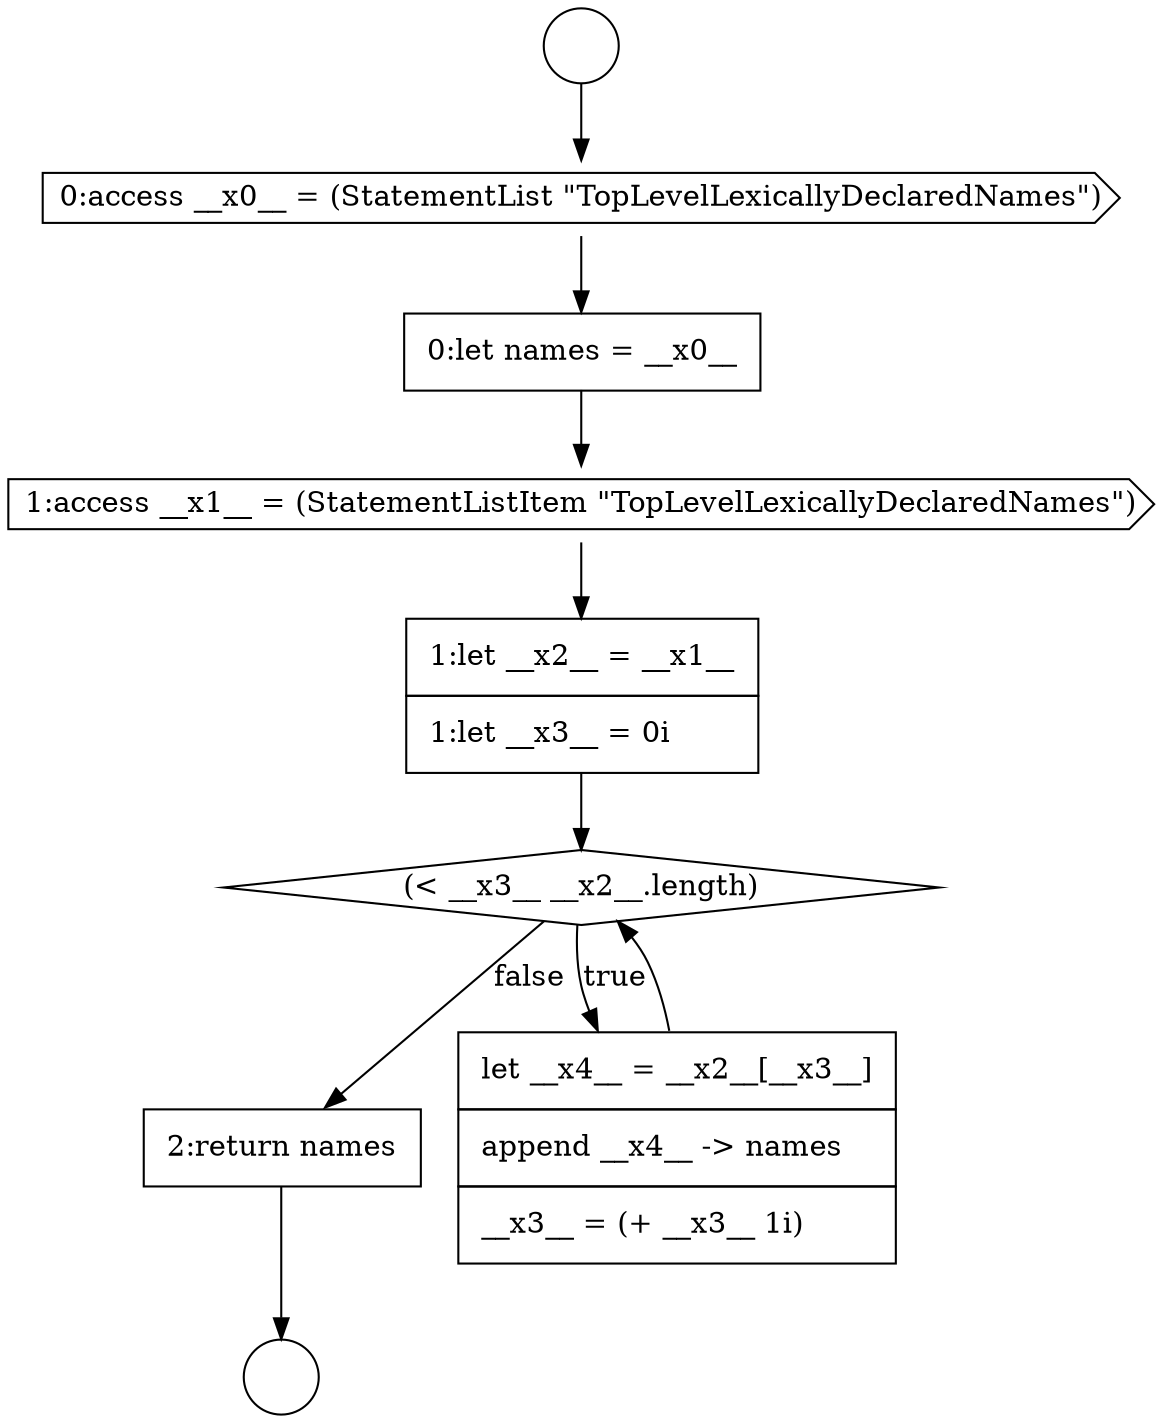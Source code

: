 digraph {
  node5676 [shape=none, margin=0, label=<<font color="black">
    <table border="0" cellborder="1" cellspacing="0" cellpadding="10">
      <tr><td align="left">2:return names</td></tr>
    </table>
  </font>> color="black" fillcolor="white" style=filled]
  node5669 [shape=circle label=" " color="black" fillcolor="white" style=filled]
  node5674 [shape=diamond, label=<<font color="black">(&lt; __x3__ __x2__.length)</font>> color="black" fillcolor="white" style=filled]
  node5670 [shape=cds, label=<<font color="black">0:access __x0__ = (StatementList &quot;TopLevelLexicallyDeclaredNames&quot;)</font>> color="black" fillcolor="white" style=filled]
  node5673 [shape=none, margin=0, label=<<font color="black">
    <table border="0" cellborder="1" cellspacing="0" cellpadding="10">
      <tr><td align="left">1:let __x2__ = __x1__</td></tr>
      <tr><td align="left">1:let __x3__ = 0i</td></tr>
    </table>
  </font>> color="black" fillcolor="white" style=filled]
  node5671 [shape=none, margin=0, label=<<font color="black">
    <table border="0" cellborder="1" cellspacing="0" cellpadding="10">
      <tr><td align="left">0:let names = __x0__</td></tr>
    </table>
  </font>> color="black" fillcolor="white" style=filled]
  node5675 [shape=none, margin=0, label=<<font color="black">
    <table border="0" cellborder="1" cellspacing="0" cellpadding="10">
      <tr><td align="left">let __x4__ = __x2__[__x3__]</td></tr>
      <tr><td align="left">append __x4__ -&gt; names</td></tr>
      <tr><td align="left">__x3__ = (+ __x3__ 1i)</td></tr>
    </table>
  </font>> color="black" fillcolor="white" style=filled]
  node5672 [shape=cds, label=<<font color="black">1:access __x1__ = (StatementListItem &quot;TopLevelLexicallyDeclaredNames&quot;)</font>> color="black" fillcolor="white" style=filled]
  node5668 [shape=circle label=" " color="black" fillcolor="white" style=filled]
  node5668 -> node5670 [ color="black"]
  node5670 -> node5671 [ color="black"]
  node5672 -> node5673 [ color="black"]
  node5676 -> node5669 [ color="black"]
  node5674 -> node5675 [label=<<font color="black">true</font>> color="black"]
  node5674 -> node5676 [label=<<font color="black">false</font>> color="black"]
  node5675 -> node5674 [ color="black"]
  node5671 -> node5672 [ color="black"]
  node5673 -> node5674 [ color="black"]
}
